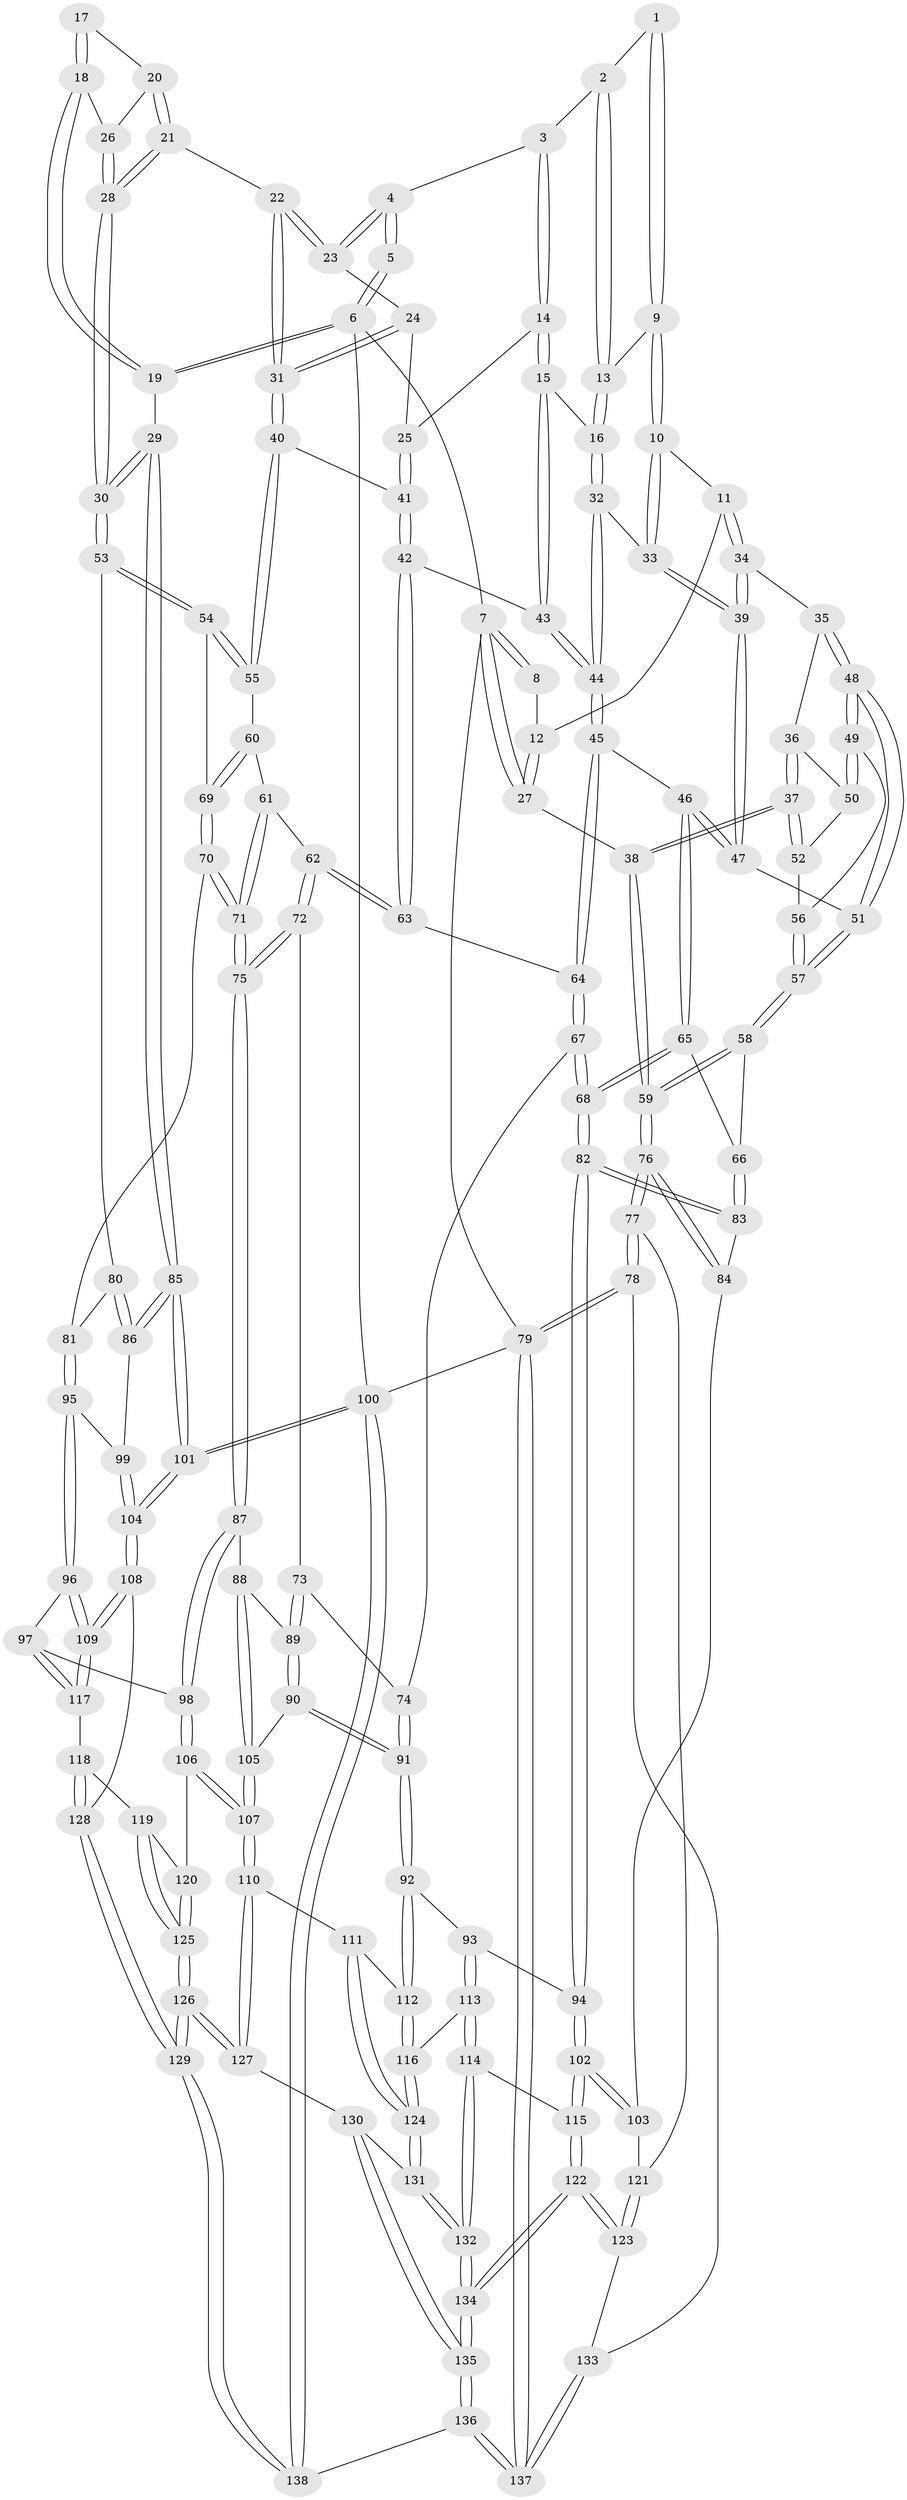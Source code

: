 // coarse degree distribution, {3: 0.42857142857142855, 4: 0.42857142857142855, 5: 0.07142857142857142, 2: 0.047619047619047616, 7: 0.023809523809523808}
// Generated by graph-tools (version 1.1) at 2025/54/03/04/25 22:54:08]
// undirected, 138 vertices, 342 edges
graph export_dot {
  node [color=gray90,style=filled];
  1 [pos="+0.25100087455182507+0"];
  2 [pos="+0.4993128171964608+0"];
  3 [pos="+0.5621220845562385+0"];
  4 [pos="+0.7285457994651047+0"];
  5 [pos="+0.7681163175832125+0"];
  6 [pos="+1+0"];
  7 [pos="+0+0"];
  8 [pos="+0.16676908372048288+0"];
  9 [pos="+0.30820903281976714+0.07237445073628011"];
  10 [pos="+0.3003747304823954+0.09823262292843336"];
  11 [pos="+0.24272470978152735+0.11132799409324906"];
  12 [pos="+0.2175289594804308+0.07908817998494735"];
  13 [pos="+0.40821597718985964+0.018060127293490432"];
  14 [pos="+0.5004900333572663+0.1228679527770597"];
  15 [pos="+0.49852512416897665+0.12394480194693074"];
  16 [pos="+0.45323090615899514+0.11873399988733525"];
  17 [pos="+0.7687271380522052+0"];
  18 [pos="+0.9605229237779941+0.07006723463482092"];
  19 [pos="+1+0.2705077287119112"];
  20 [pos="+0.8271469530432981+0.03131148623730709"];
  21 [pos="+0.7683576362150741+0.16967389096329602"];
  22 [pos="+0.7383720080709449+0.17520918263226304"];
  23 [pos="+0.6819844130883307+0.007806804528860556"];
  24 [pos="+0.6198190122125707+0.09515283601984183"];
  25 [pos="+0.5658703945084776+0.13412087034567005"];
  26 [pos="+0.8696252442220715+0.1021435458736047"];
  27 [pos="+0+0"];
  28 [pos="+0.8853088165781035+0.19842541651191184"];
  29 [pos="+1+0.3434247522829735"];
  30 [pos="+1+0.35463299429221834"];
  31 [pos="+0.7048131544298682+0.21378891032906966"];
  32 [pos="+0.380024654348054+0.14455587039417658"];
  33 [pos="+0.3187674464771154+0.11502860635625439"];
  34 [pos="+0.21996316012648046+0.13758706249257097"];
  35 [pos="+0.20708103228417085+0.14917900201855952"];
  36 [pos="+0.19410019333899242+0.15094636282023682"];
  37 [pos="+0+0.12282572417171497"];
  38 [pos="+0+0.09001809326839857"];
  39 [pos="+0.29748601600588537+0.23122743133662113"];
  40 [pos="+0.6830328436032077+0.25320738731492504"];
  41 [pos="+0.6407071131014528+0.26317307182933497"];
  42 [pos="+0.6056171680808792+0.2942546793251914"];
  43 [pos="+0.49033565581821065+0.22094171484679984"];
  44 [pos="+0.3887569307214782+0.29698271568081397"];
  45 [pos="+0.37027436549056203+0.3385535023245202"];
  46 [pos="+0.3391079167374858+0.3380982530044639"];
  47 [pos="+0.3017471680090552+0.30585814164553365"];
  48 [pos="+0.22763534018682688+0.25863784794013467"];
  49 [pos="+0.18583625932525608+0.25470360258704444"];
  50 [pos="+0.15169612373445454+0.23178203951220996"];
  51 [pos="+0.24776352684117534+0.28280238110165307"];
  52 [pos="+0.12860454881263944+0.23449968648755581"];
  53 [pos="+1+0.36136477054330407"];
  54 [pos="+0.8945000342562284+0.35581761782058846"];
  55 [pos="+0.789053301597102+0.34251019556749834"];
  56 [pos="+0.14202287799828117+0.28238240688689"];
  57 [pos="+0.11474849456008665+0.35419022541735246"];
  58 [pos="+0.0625108403658269+0.4071557315803008"];
  59 [pos="+0+0.4166736444912631"];
  60 [pos="+0.7005682820212722+0.43040509549688394"];
  61 [pos="+0.6084617772809997+0.41773831389292293"];
  62 [pos="+0.5709917409603418+0.4001228120421145"];
  63 [pos="+0.5628403215181208+0.38779514424483635"];
  64 [pos="+0.4197526666113834+0.3829257220118961"];
  65 [pos="+0.24962903257406482+0.4240672055585053"];
  66 [pos="+0.18197416396589172+0.45038115038162185"];
  67 [pos="+0.40125089925107543+0.5457755203140785"];
  68 [pos="+0.3490892757014524+0.5724080237135003"];
  69 [pos="+0.7300428048348878+0.492336796339986"];
  70 [pos="+0.7453735984485786+0.5604411674621876"];
  71 [pos="+0.6847529548725603+0.6008662608885031"];
  72 [pos="+0.547253286375862+0.5500279275882992"];
  73 [pos="+0.5005598075961554+0.5659517766883768"];
  74 [pos="+0.41888158811366577+0.5544726069747926"];
  75 [pos="+0.6615738181662241+0.6270506351560908"];
  76 [pos="+0+0.5228803998308665"];
  77 [pos="+0+0.6071490734779232"];
  78 [pos="+0+0.9673090898249285"];
  79 [pos="+0+1"];
  80 [pos="+0.9670726889662745+0.442110233500693"];
  81 [pos="+0.8348973893504605+0.5619817552602687"];
  82 [pos="+0.3050463060712898+0.6193942699249481"];
  83 [pos="+0.21496392938588876+0.5940855982463242"];
  84 [pos="+0.1898816038308405+0.6083873316067154"];
  85 [pos="+1+0.8005829477891163"];
  86 [pos="+0.9455651158009746+0.6870856679908135"];
  87 [pos="+0.6600485202756792+0.6401050864644632"];
  88 [pos="+0.6589828346828472+0.640511975645553"];
  89 [pos="+0.507856825290312+0.6606510052590947"];
  90 [pos="+0.4807294839787626+0.7012681441988516"];
  91 [pos="+0.46156141587691313+0.7063766149927093"];
  92 [pos="+0.44993476915312663+0.7158535358146869"];
  93 [pos="+0.4049602016652982+0.7233397137827479"];
  94 [pos="+0.3152938010625846+0.668895632469101"];
  95 [pos="+0.863663891928057+0.6816503629368278"];
  96 [pos="+0.84891617889019+0.6996298321461788"];
  97 [pos="+0.7444610539316653+0.7300846844515056"];
  98 [pos="+0.666111419779457+0.6572337164281901"];
  99 [pos="+0.9070917737263942+0.6888676610784557"];
  100 [pos="+1+1"];
  101 [pos="+1+1"];
  102 [pos="+0.24762310350339453+0.7852974722978676"];
  103 [pos="+0.1350240798187517+0.725114827750096"];
  104 [pos="+0.9413572943588409+0.8950178388608281"];
  105 [pos="+0.5320244906379178+0.7260994875579948"];
  106 [pos="+0.610399775831832+0.7857245694971737"];
  107 [pos="+0.5679687697414306+0.7992464279618052"];
  108 [pos="+0.9171727244018778+0.8833235569311547"];
  109 [pos="+0.8679224933171777+0.8230961205545663"];
  110 [pos="+0.5527306980116896+0.8182337835809195"];
  111 [pos="+0.49088692739395406+0.803573101148227"];
  112 [pos="+0.4784926697847402+0.7930582492651311"];
  113 [pos="+0.37847541979017163+0.8272258492742072"];
  114 [pos="+0.35754987903653684+0.8347905599380733"];
  115 [pos="+0.2623741377526384+0.8465299050872185"];
  116 [pos="+0.39062882400872334+0.832437235941804"];
  117 [pos="+0.7441652473051966+0.7946321709872837"];
  118 [pos="+0.7408743607867548+0.8000957621866459"];
  119 [pos="+0.729374567626613+0.8050439596437322"];
  120 [pos="+0.644015099803794+0.8104357559149976"];
  121 [pos="+0.08546156316086012+0.7376643629156552"];
  122 [pos="+0.21563529985092944+0.9516215608613016"];
  123 [pos="+0.09184401797766746+0.8952450524734958"];
  124 [pos="+0.44397393502621063+0.8797083113280572"];
  125 [pos="+0.6546169360798885+0.9261554634582275"];
  126 [pos="+0.6360023188338251+1"];
  127 [pos="+0.5489997870028493+0.9221372378807111"];
  128 [pos="+0.7693245668264773+0.9025232886475554"];
  129 [pos="+0.6414811675691252+1"];
  130 [pos="+0.4873466456319034+0.9097415915965095"];
  131 [pos="+0.45047848957800063+0.8921766919622242"];
  132 [pos="+0.3897814620166979+0.944912018401212"];
  133 [pos="+0.07889469243852593+0.8984230101478365"];
  134 [pos="+0.274543278679058+1"];
  135 [pos="+0.2800472667657984+1"];
  136 [pos="+0.28372490204606876+1"];
  137 [pos="+0+1"];
  138 [pos="+0.6499685970299566+1"];
  1 -- 2;
  1 -- 9;
  1 -- 9;
  2 -- 3;
  2 -- 13;
  2 -- 13;
  3 -- 4;
  3 -- 14;
  3 -- 14;
  4 -- 5;
  4 -- 5;
  4 -- 23;
  4 -- 23;
  5 -- 6;
  5 -- 6;
  6 -- 7;
  6 -- 19;
  6 -- 19;
  6 -- 100;
  7 -- 8;
  7 -- 8;
  7 -- 27;
  7 -- 27;
  7 -- 79;
  8 -- 12;
  9 -- 10;
  9 -- 10;
  9 -- 13;
  10 -- 11;
  10 -- 33;
  10 -- 33;
  11 -- 12;
  11 -- 34;
  11 -- 34;
  12 -- 27;
  12 -- 27;
  13 -- 16;
  13 -- 16;
  14 -- 15;
  14 -- 15;
  14 -- 25;
  15 -- 16;
  15 -- 43;
  15 -- 43;
  16 -- 32;
  16 -- 32;
  17 -- 18;
  17 -- 18;
  17 -- 20;
  18 -- 19;
  18 -- 19;
  18 -- 26;
  19 -- 29;
  20 -- 21;
  20 -- 21;
  20 -- 26;
  21 -- 22;
  21 -- 28;
  21 -- 28;
  22 -- 23;
  22 -- 23;
  22 -- 31;
  22 -- 31;
  23 -- 24;
  24 -- 25;
  24 -- 31;
  24 -- 31;
  25 -- 41;
  25 -- 41;
  26 -- 28;
  26 -- 28;
  27 -- 38;
  28 -- 30;
  28 -- 30;
  29 -- 30;
  29 -- 30;
  29 -- 85;
  29 -- 85;
  30 -- 53;
  30 -- 53;
  31 -- 40;
  31 -- 40;
  32 -- 33;
  32 -- 44;
  32 -- 44;
  33 -- 39;
  33 -- 39;
  34 -- 35;
  34 -- 39;
  34 -- 39;
  35 -- 36;
  35 -- 48;
  35 -- 48;
  36 -- 37;
  36 -- 37;
  36 -- 50;
  37 -- 38;
  37 -- 38;
  37 -- 52;
  37 -- 52;
  38 -- 59;
  38 -- 59;
  39 -- 47;
  39 -- 47;
  40 -- 41;
  40 -- 55;
  40 -- 55;
  41 -- 42;
  41 -- 42;
  42 -- 43;
  42 -- 63;
  42 -- 63;
  43 -- 44;
  43 -- 44;
  44 -- 45;
  44 -- 45;
  45 -- 46;
  45 -- 64;
  45 -- 64;
  46 -- 47;
  46 -- 47;
  46 -- 65;
  46 -- 65;
  47 -- 51;
  48 -- 49;
  48 -- 49;
  48 -- 51;
  48 -- 51;
  49 -- 50;
  49 -- 50;
  49 -- 56;
  50 -- 52;
  51 -- 57;
  51 -- 57;
  52 -- 56;
  53 -- 54;
  53 -- 54;
  53 -- 80;
  54 -- 55;
  54 -- 55;
  54 -- 69;
  55 -- 60;
  56 -- 57;
  56 -- 57;
  57 -- 58;
  57 -- 58;
  58 -- 59;
  58 -- 59;
  58 -- 66;
  59 -- 76;
  59 -- 76;
  60 -- 61;
  60 -- 69;
  60 -- 69;
  61 -- 62;
  61 -- 71;
  61 -- 71;
  62 -- 63;
  62 -- 63;
  62 -- 72;
  62 -- 72;
  63 -- 64;
  64 -- 67;
  64 -- 67;
  65 -- 66;
  65 -- 68;
  65 -- 68;
  66 -- 83;
  66 -- 83;
  67 -- 68;
  67 -- 68;
  67 -- 74;
  68 -- 82;
  68 -- 82;
  69 -- 70;
  69 -- 70;
  70 -- 71;
  70 -- 71;
  70 -- 81;
  71 -- 75;
  71 -- 75;
  72 -- 73;
  72 -- 75;
  72 -- 75;
  73 -- 74;
  73 -- 89;
  73 -- 89;
  74 -- 91;
  74 -- 91;
  75 -- 87;
  75 -- 87;
  76 -- 77;
  76 -- 77;
  76 -- 84;
  76 -- 84;
  77 -- 78;
  77 -- 78;
  77 -- 121;
  78 -- 79;
  78 -- 79;
  78 -- 133;
  79 -- 137;
  79 -- 137;
  79 -- 100;
  80 -- 81;
  80 -- 86;
  80 -- 86;
  81 -- 95;
  81 -- 95;
  82 -- 83;
  82 -- 83;
  82 -- 94;
  82 -- 94;
  83 -- 84;
  84 -- 103;
  85 -- 86;
  85 -- 86;
  85 -- 101;
  85 -- 101;
  86 -- 99;
  87 -- 88;
  87 -- 98;
  87 -- 98;
  88 -- 89;
  88 -- 105;
  88 -- 105;
  89 -- 90;
  89 -- 90;
  90 -- 91;
  90 -- 91;
  90 -- 105;
  91 -- 92;
  91 -- 92;
  92 -- 93;
  92 -- 112;
  92 -- 112;
  93 -- 94;
  93 -- 113;
  93 -- 113;
  94 -- 102;
  94 -- 102;
  95 -- 96;
  95 -- 96;
  95 -- 99;
  96 -- 97;
  96 -- 109;
  96 -- 109;
  97 -- 98;
  97 -- 117;
  97 -- 117;
  98 -- 106;
  98 -- 106;
  99 -- 104;
  99 -- 104;
  100 -- 101;
  100 -- 101;
  100 -- 138;
  100 -- 138;
  101 -- 104;
  101 -- 104;
  102 -- 103;
  102 -- 103;
  102 -- 115;
  102 -- 115;
  103 -- 121;
  104 -- 108;
  104 -- 108;
  105 -- 107;
  105 -- 107;
  106 -- 107;
  106 -- 107;
  106 -- 120;
  107 -- 110;
  107 -- 110;
  108 -- 109;
  108 -- 109;
  108 -- 128;
  109 -- 117;
  109 -- 117;
  110 -- 111;
  110 -- 127;
  110 -- 127;
  111 -- 112;
  111 -- 124;
  111 -- 124;
  112 -- 116;
  112 -- 116;
  113 -- 114;
  113 -- 114;
  113 -- 116;
  114 -- 115;
  114 -- 132;
  114 -- 132;
  115 -- 122;
  115 -- 122;
  116 -- 124;
  116 -- 124;
  117 -- 118;
  118 -- 119;
  118 -- 128;
  118 -- 128;
  119 -- 120;
  119 -- 125;
  119 -- 125;
  120 -- 125;
  120 -- 125;
  121 -- 123;
  121 -- 123;
  122 -- 123;
  122 -- 123;
  122 -- 134;
  122 -- 134;
  123 -- 133;
  124 -- 131;
  124 -- 131;
  125 -- 126;
  125 -- 126;
  126 -- 127;
  126 -- 127;
  126 -- 129;
  126 -- 129;
  127 -- 130;
  128 -- 129;
  128 -- 129;
  129 -- 138;
  129 -- 138;
  130 -- 131;
  130 -- 135;
  130 -- 135;
  131 -- 132;
  131 -- 132;
  132 -- 134;
  132 -- 134;
  133 -- 137;
  133 -- 137;
  134 -- 135;
  134 -- 135;
  135 -- 136;
  135 -- 136;
  136 -- 137;
  136 -- 137;
  136 -- 138;
}
